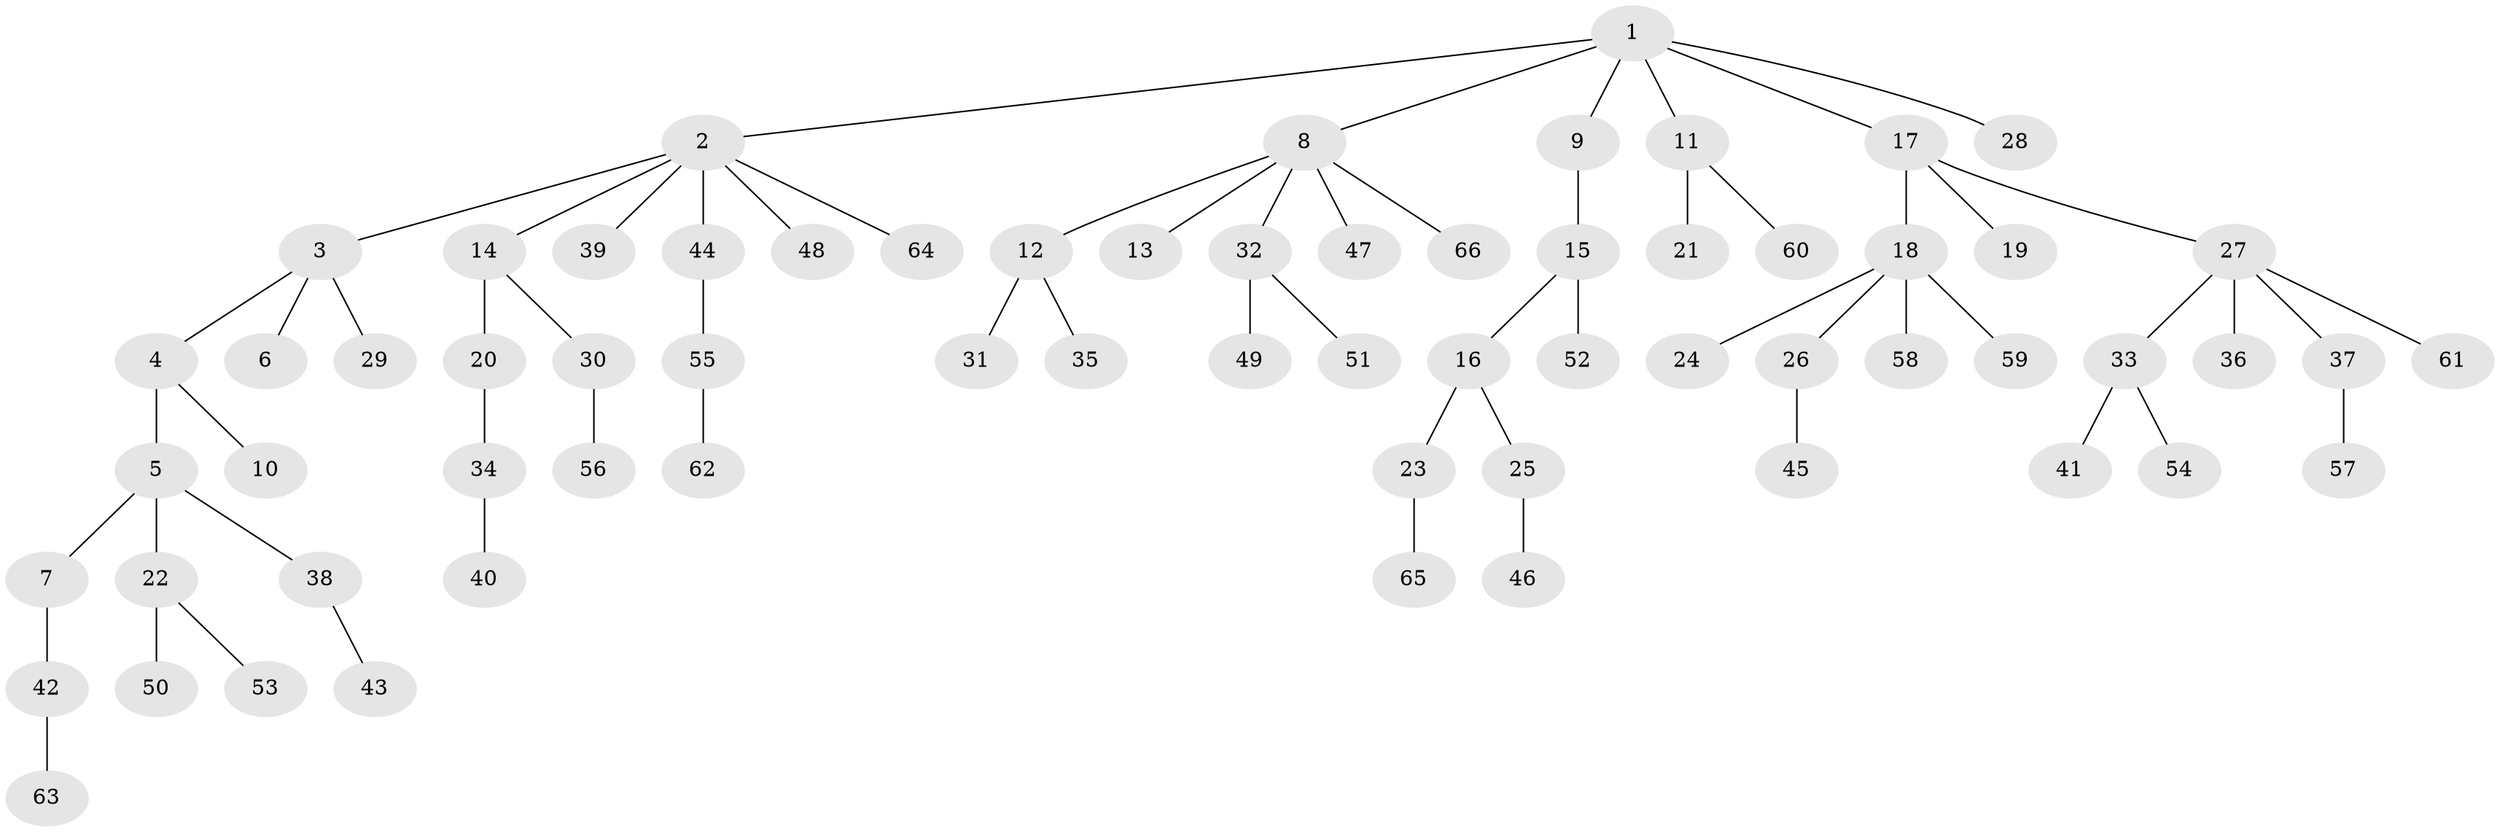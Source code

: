 // coarse degree distribution, {1: 0.7878787878787878, 16: 0.030303030303030304, 5: 0.030303030303030304, 2: 0.12121212121212122, 9: 0.030303030303030304}
// Generated by graph-tools (version 1.1) at 2025/57/03/04/25 21:57:00]
// undirected, 66 vertices, 65 edges
graph export_dot {
graph [start="1"]
  node [color=gray90,style=filled];
  1;
  2;
  3;
  4;
  5;
  6;
  7;
  8;
  9;
  10;
  11;
  12;
  13;
  14;
  15;
  16;
  17;
  18;
  19;
  20;
  21;
  22;
  23;
  24;
  25;
  26;
  27;
  28;
  29;
  30;
  31;
  32;
  33;
  34;
  35;
  36;
  37;
  38;
  39;
  40;
  41;
  42;
  43;
  44;
  45;
  46;
  47;
  48;
  49;
  50;
  51;
  52;
  53;
  54;
  55;
  56;
  57;
  58;
  59;
  60;
  61;
  62;
  63;
  64;
  65;
  66;
  1 -- 2;
  1 -- 8;
  1 -- 9;
  1 -- 11;
  1 -- 17;
  1 -- 28;
  2 -- 3;
  2 -- 14;
  2 -- 39;
  2 -- 44;
  2 -- 48;
  2 -- 64;
  3 -- 4;
  3 -- 6;
  3 -- 29;
  4 -- 5;
  4 -- 10;
  5 -- 7;
  5 -- 22;
  5 -- 38;
  7 -- 42;
  8 -- 12;
  8 -- 13;
  8 -- 32;
  8 -- 47;
  8 -- 66;
  9 -- 15;
  11 -- 21;
  11 -- 60;
  12 -- 31;
  12 -- 35;
  14 -- 20;
  14 -- 30;
  15 -- 16;
  15 -- 52;
  16 -- 23;
  16 -- 25;
  17 -- 18;
  17 -- 19;
  17 -- 27;
  18 -- 24;
  18 -- 26;
  18 -- 58;
  18 -- 59;
  20 -- 34;
  22 -- 50;
  22 -- 53;
  23 -- 65;
  25 -- 46;
  26 -- 45;
  27 -- 33;
  27 -- 36;
  27 -- 37;
  27 -- 61;
  30 -- 56;
  32 -- 49;
  32 -- 51;
  33 -- 41;
  33 -- 54;
  34 -- 40;
  37 -- 57;
  38 -- 43;
  42 -- 63;
  44 -- 55;
  55 -- 62;
}

